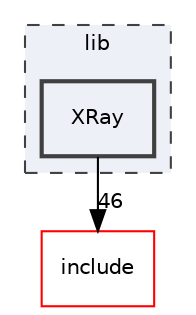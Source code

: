 digraph "lib/XRay"
{
 // LATEX_PDF_SIZE
  bgcolor="transparent";
  edge [fontname="Helvetica",fontsize="10",labelfontname="Helvetica",labelfontsize="10"];
  node [fontname="Helvetica",fontsize="10",shape="box"];
  compound=true
  subgraph clusterdir_97aefd0d527b934f1d99a682da8fe6a9 {
    graph [ bgcolor="#edf0f7", pencolor="grey25", style="filled,dashed,", label="lib", fontname="Helvetica", fontsize="10", URL="dir_97aefd0d527b934f1d99a682da8fe6a9.html"]
  dir_8048faca0ad7ed95816c9efb607de40c [label="XRay", style="filled,bold,", fillcolor="#edf0f7", color="grey25", URL="dir_8048faca0ad7ed95816c9efb607de40c.html"];
  }
  dir_d44c64559bbebec7f509842c48db8b23 [label="include", style="", fillcolor="#edf0f7", color="red", URL="dir_d44c64559bbebec7f509842c48db8b23.html"];
  dir_8048faca0ad7ed95816c9efb607de40c->dir_d44c64559bbebec7f509842c48db8b23 [headlabel="46", labeldistance=1.5 headhref="dir_000242_000082.html"];
}

